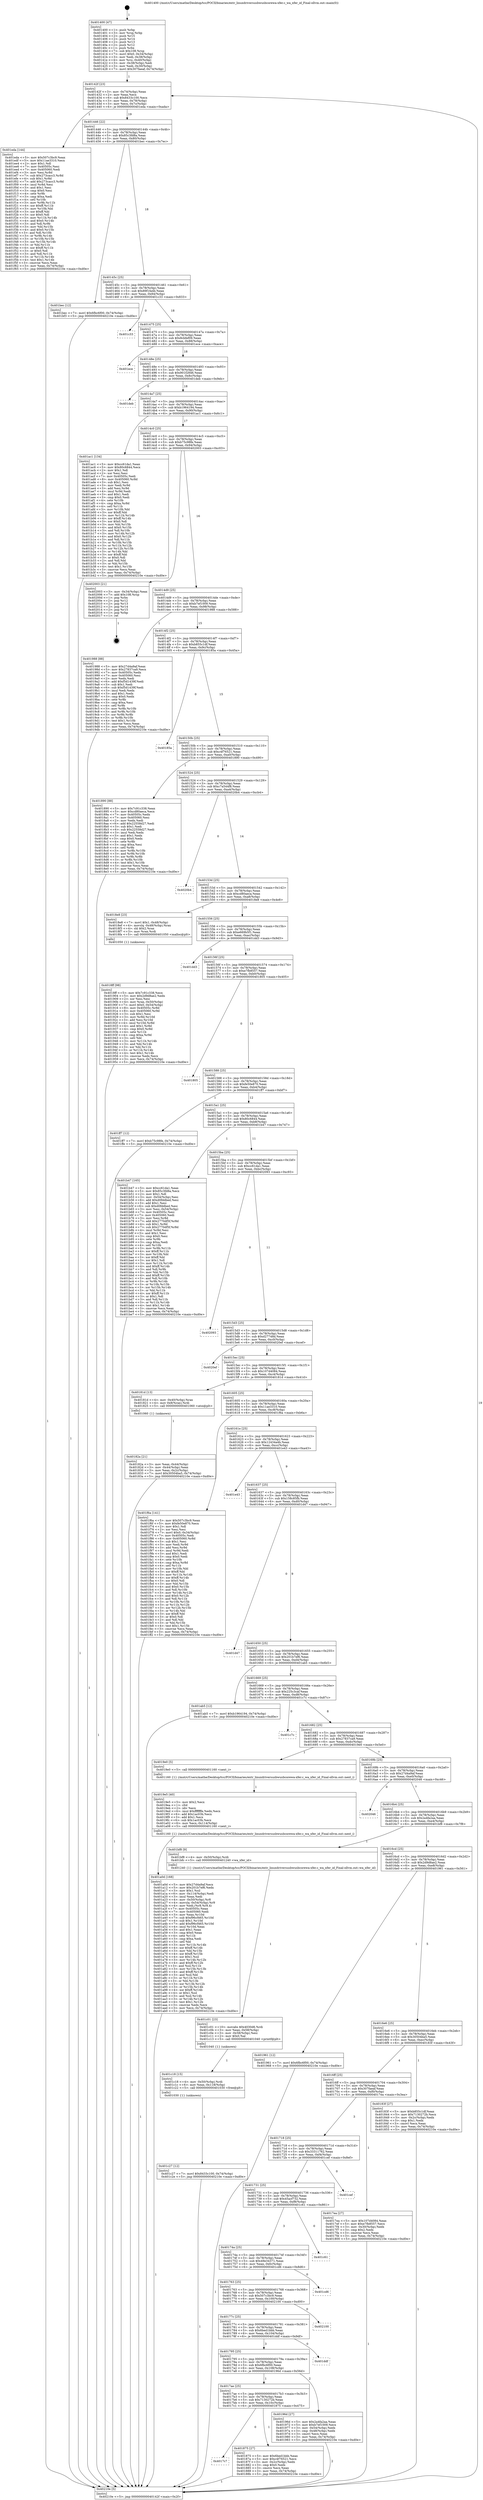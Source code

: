 digraph "0x401400" {
  label = "0x401400 (/mnt/c/Users/mathe/Desktop/tcc/POCII/binaries/extr_linuxdriversusbwusbcorewa-xfer.c_wa_xfer_id_Final-ollvm.out::main(0))"
  labelloc = "t"
  node[shape=record]

  Entry [label="",width=0.3,height=0.3,shape=circle,fillcolor=black,style=filled]
  "0x40142f" [label="{
     0x40142f [23]\l
     | [instrs]\l
     &nbsp;&nbsp;0x40142f \<+3\>: mov -0x74(%rbp),%eax\l
     &nbsp;&nbsp;0x401432 \<+2\>: mov %eax,%ecx\l
     &nbsp;&nbsp;0x401434 \<+6\>: sub $0x8433c100,%ecx\l
     &nbsp;&nbsp;0x40143a \<+3\>: mov %eax,-0x78(%rbp)\l
     &nbsp;&nbsp;0x40143d \<+3\>: mov %ecx,-0x7c(%rbp)\l
     &nbsp;&nbsp;0x401440 \<+6\>: je 0000000000401eda \<main+0xada\>\l
  }"]
  "0x401eda" [label="{
     0x401eda [144]\l
     | [instrs]\l
     &nbsp;&nbsp;0x401eda \<+5\>: mov $0x507c3bc9,%eax\l
     &nbsp;&nbsp;0x401edf \<+5\>: mov $0x11ae3310,%ecx\l
     &nbsp;&nbsp;0x401ee4 \<+2\>: mov $0x1,%dl\l
     &nbsp;&nbsp;0x401ee6 \<+7\>: mov 0x40505c,%esi\l
     &nbsp;&nbsp;0x401eed \<+7\>: mov 0x405060,%edi\l
     &nbsp;&nbsp;0x401ef4 \<+3\>: mov %esi,%r8d\l
     &nbsp;&nbsp;0x401ef7 \<+7\>: sub $0x273cacc3,%r8d\l
     &nbsp;&nbsp;0x401efe \<+4\>: sub $0x1,%r8d\l
     &nbsp;&nbsp;0x401f02 \<+7\>: add $0x273cacc3,%r8d\l
     &nbsp;&nbsp;0x401f09 \<+4\>: imul %r8d,%esi\l
     &nbsp;&nbsp;0x401f0d \<+3\>: and $0x1,%esi\l
     &nbsp;&nbsp;0x401f10 \<+3\>: cmp $0x0,%esi\l
     &nbsp;&nbsp;0x401f13 \<+4\>: sete %r9b\l
     &nbsp;&nbsp;0x401f17 \<+3\>: cmp $0xa,%edi\l
     &nbsp;&nbsp;0x401f1a \<+4\>: setl %r10b\l
     &nbsp;&nbsp;0x401f1e \<+3\>: mov %r9b,%r11b\l
     &nbsp;&nbsp;0x401f21 \<+4\>: xor $0xff,%r11b\l
     &nbsp;&nbsp;0x401f25 \<+3\>: mov %r10b,%bl\l
     &nbsp;&nbsp;0x401f28 \<+3\>: xor $0xff,%bl\l
     &nbsp;&nbsp;0x401f2b \<+3\>: xor $0x0,%dl\l
     &nbsp;&nbsp;0x401f2e \<+3\>: mov %r11b,%r14b\l
     &nbsp;&nbsp;0x401f31 \<+4\>: and $0x0,%r14b\l
     &nbsp;&nbsp;0x401f35 \<+3\>: and %dl,%r9b\l
     &nbsp;&nbsp;0x401f38 \<+3\>: mov %bl,%r15b\l
     &nbsp;&nbsp;0x401f3b \<+4\>: and $0x0,%r15b\l
     &nbsp;&nbsp;0x401f3f \<+3\>: and %dl,%r10b\l
     &nbsp;&nbsp;0x401f42 \<+3\>: or %r9b,%r14b\l
     &nbsp;&nbsp;0x401f45 \<+3\>: or %r10b,%r15b\l
     &nbsp;&nbsp;0x401f48 \<+3\>: xor %r15b,%r14b\l
     &nbsp;&nbsp;0x401f4b \<+3\>: or %bl,%r11b\l
     &nbsp;&nbsp;0x401f4e \<+4\>: xor $0xff,%r11b\l
     &nbsp;&nbsp;0x401f52 \<+3\>: or $0x0,%dl\l
     &nbsp;&nbsp;0x401f55 \<+3\>: and %dl,%r11b\l
     &nbsp;&nbsp;0x401f58 \<+3\>: or %r11b,%r14b\l
     &nbsp;&nbsp;0x401f5b \<+4\>: test $0x1,%r14b\l
     &nbsp;&nbsp;0x401f5f \<+3\>: cmovne %ecx,%eax\l
     &nbsp;&nbsp;0x401f62 \<+3\>: mov %eax,-0x74(%rbp)\l
     &nbsp;&nbsp;0x401f65 \<+5\>: jmp 000000000040210e \<main+0xd0e\>\l
  }"]
  "0x401446" [label="{
     0x401446 [22]\l
     | [instrs]\l
     &nbsp;&nbsp;0x401446 \<+5\>: jmp 000000000040144b \<main+0x4b\>\l
     &nbsp;&nbsp;0x40144b \<+3\>: mov -0x78(%rbp),%eax\l
     &nbsp;&nbsp;0x40144e \<+5\>: sub $0x85c3fd8a,%eax\l
     &nbsp;&nbsp;0x401453 \<+3\>: mov %eax,-0x80(%rbp)\l
     &nbsp;&nbsp;0x401456 \<+6\>: je 0000000000401bec \<main+0x7ec\>\l
  }"]
  Exit [label="",width=0.3,height=0.3,shape=circle,fillcolor=black,style=filled,peripheries=2]
  "0x401bec" [label="{
     0x401bec [12]\l
     | [instrs]\l
     &nbsp;&nbsp;0x401bec \<+7\>: movl $0x6fbc6f00,-0x74(%rbp)\l
     &nbsp;&nbsp;0x401bf3 \<+5\>: jmp 000000000040210e \<main+0xd0e\>\l
  }"]
  "0x40145c" [label="{
     0x40145c [25]\l
     | [instrs]\l
     &nbsp;&nbsp;0x40145c \<+5\>: jmp 0000000000401461 \<main+0x61\>\l
     &nbsp;&nbsp;0x401461 \<+3\>: mov -0x78(%rbp),%eax\l
     &nbsp;&nbsp;0x401464 \<+5\>: sub $0x89f1fa4b,%eax\l
     &nbsp;&nbsp;0x401469 \<+6\>: mov %eax,-0x84(%rbp)\l
     &nbsp;&nbsp;0x40146f \<+6\>: je 0000000000401c33 \<main+0x833\>\l
  }"]
  "0x401c27" [label="{
     0x401c27 [12]\l
     | [instrs]\l
     &nbsp;&nbsp;0x401c27 \<+7\>: movl $0x8433c100,-0x74(%rbp)\l
     &nbsp;&nbsp;0x401c2e \<+5\>: jmp 000000000040210e \<main+0xd0e\>\l
  }"]
  "0x401c33" [label="{
     0x401c33\l
  }", style=dashed]
  "0x401475" [label="{
     0x401475 [25]\l
     | [instrs]\l
     &nbsp;&nbsp;0x401475 \<+5\>: jmp 000000000040147a \<main+0x7a\>\l
     &nbsp;&nbsp;0x40147a \<+3\>: mov -0x78(%rbp),%eax\l
     &nbsp;&nbsp;0x40147d \<+5\>: sub $0x8cbfef09,%eax\l
     &nbsp;&nbsp;0x401482 \<+6\>: mov %eax,-0x88(%rbp)\l
     &nbsp;&nbsp;0x401488 \<+6\>: je 0000000000401ece \<main+0xace\>\l
  }"]
  "0x401c18" [label="{
     0x401c18 [15]\l
     | [instrs]\l
     &nbsp;&nbsp;0x401c18 \<+4\>: mov -0x50(%rbp),%rdi\l
     &nbsp;&nbsp;0x401c1c \<+6\>: mov %eax,-0x118(%rbp)\l
     &nbsp;&nbsp;0x401c22 \<+5\>: call 0000000000401030 \<free@plt\>\l
     | [calls]\l
     &nbsp;&nbsp;0x401030 \{1\} (unknown)\l
  }"]
  "0x401ece" [label="{
     0x401ece\l
  }", style=dashed]
  "0x40148e" [label="{
     0x40148e [25]\l
     | [instrs]\l
     &nbsp;&nbsp;0x40148e \<+5\>: jmp 0000000000401493 \<main+0x93\>\l
     &nbsp;&nbsp;0x401493 \<+3\>: mov -0x78(%rbp),%eax\l
     &nbsp;&nbsp;0x401496 \<+5\>: sub $0x901f2846,%eax\l
     &nbsp;&nbsp;0x40149b \<+6\>: mov %eax,-0x8c(%rbp)\l
     &nbsp;&nbsp;0x4014a1 \<+6\>: je 0000000000401deb \<main+0x9eb\>\l
  }"]
  "0x401c01" [label="{
     0x401c01 [23]\l
     | [instrs]\l
     &nbsp;&nbsp;0x401c01 \<+10\>: movabs $0x4030d6,%rdi\l
     &nbsp;&nbsp;0x401c0b \<+3\>: mov %eax,-0x58(%rbp)\l
     &nbsp;&nbsp;0x401c0e \<+3\>: mov -0x58(%rbp),%esi\l
     &nbsp;&nbsp;0x401c11 \<+2\>: mov $0x0,%al\l
     &nbsp;&nbsp;0x401c13 \<+5\>: call 0000000000401040 \<printf@plt\>\l
     | [calls]\l
     &nbsp;&nbsp;0x401040 \{1\} (unknown)\l
  }"]
  "0x401deb" [label="{
     0x401deb\l
  }", style=dashed]
  "0x4014a7" [label="{
     0x4014a7 [25]\l
     | [instrs]\l
     &nbsp;&nbsp;0x4014a7 \<+5\>: jmp 00000000004014ac \<main+0xac\>\l
     &nbsp;&nbsp;0x4014ac \<+3\>: mov -0x78(%rbp),%eax\l
     &nbsp;&nbsp;0x4014af \<+5\>: sub $0xb1964194,%eax\l
     &nbsp;&nbsp;0x4014b4 \<+6\>: mov %eax,-0x90(%rbp)\l
     &nbsp;&nbsp;0x4014ba \<+6\>: je 0000000000401ac1 \<main+0x6c1\>\l
  }"]
  "0x401a0d" [label="{
     0x401a0d [168]\l
     | [instrs]\l
     &nbsp;&nbsp;0x401a0d \<+5\>: mov $0x27d4a9af,%ecx\l
     &nbsp;&nbsp;0x401a12 \<+5\>: mov $0x201b7ef6,%edx\l
     &nbsp;&nbsp;0x401a17 \<+3\>: mov $0x1,%sil\l
     &nbsp;&nbsp;0x401a1a \<+6\>: mov -0x114(%rbp),%edi\l
     &nbsp;&nbsp;0x401a20 \<+3\>: imul %eax,%edi\l
     &nbsp;&nbsp;0x401a23 \<+4\>: mov -0x50(%rbp),%r8\l
     &nbsp;&nbsp;0x401a27 \<+4\>: movslq -0x54(%rbp),%r9\l
     &nbsp;&nbsp;0x401a2b \<+4\>: mov %edi,(%r8,%r9,4)\l
     &nbsp;&nbsp;0x401a2f \<+7\>: mov 0x40505c,%eax\l
     &nbsp;&nbsp;0x401a36 \<+7\>: mov 0x405060,%edi\l
     &nbsp;&nbsp;0x401a3d \<+3\>: mov %eax,%r10d\l
     &nbsp;&nbsp;0x401a40 \<+7\>: sub $0xf96cf465,%r10d\l
     &nbsp;&nbsp;0x401a47 \<+4\>: sub $0x1,%r10d\l
     &nbsp;&nbsp;0x401a4b \<+7\>: add $0xf96cf465,%r10d\l
     &nbsp;&nbsp;0x401a52 \<+4\>: imul %r10d,%eax\l
     &nbsp;&nbsp;0x401a56 \<+3\>: and $0x1,%eax\l
     &nbsp;&nbsp;0x401a59 \<+3\>: cmp $0x0,%eax\l
     &nbsp;&nbsp;0x401a5c \<+4\>: sete %r11b\l
     &nbsp;&nbsp;0x401a60 \<+3\>: cmp $0xa,%edi\l
     &nbsp;&nbsp;0x401a63 \<+3\>: setl %bl\l
     &nbsp;&nbsp;0x401a66 \<+3\>: mov %r11b,%r14b\l
     &nbsp;&nbsp;0x401a69 \<+4\>: xor $0xff,%r14b\l
     &nbsp;&nbsp;0x401a6d \<+3\>: mov %bl,%r15b\l
     &nbsp;&nbsp;0x401a70 \<+4\>: xor $0xff,%r15b\l
     &nbsp;&nbsp;0x401a74 \<+4\>: xor $0x1,%sil\l
     &nbsp;&nbsp;0x401a78 \<+3\>: mov %r14b,%r12b\l
     &nbsp;&nbsp;0x401a7b \<+4\>: and $0xff,%r12b\l
     &nbsp;&nbsp;0x401a7f \<+3\>: and %sil,%r11b\l
     &nbsp;&nbsp;0x401a82 \<+3\>: mov %r15b,%r13b\l
     &nbsp;&nbsp;0x401a85 \<+4\>: and $0xff,%r13b\l
     &nbsp;&nbsp;0x401a89 \<+3\>: and %sil,%bl\l
     &nbsp;&nbsp;0x401a8c \<+3\>: or %r11b,%r12b\l
     &nbsp;&nbsp;0x401a8f \<+3\>: or %bl,%r13b\l
     &nbsp;&nbsp;0x401a92 \<+3\>: xor %r13b,%r12b\l
     &nbsp;&nbsp;0x401a95 \<+3\>: or %r15b,%r14b\l
     &nbsp;&nbsp;0x401a98 \<+4\>: xor $0xff,%r14b\l
     &nbsp;&nbsp;0x401a9c \<+4\>: or $0x1,%sil\l
     &nbsp;&nbsp;0x401aa0 \<+3\>: and %sil,%r14b\l
     &nbsp;&nbsp;0x401aa3 \<+3\>: or %r14b,%r12b\l
     &nbsp;&nbsp;0x401aa6 \<+4\>: test $0x1,%r12b\l
     &nbsp;&nbsp;0x401aaa \<+3\>: cmovne %edx,%ecx\l
     &nbsp;&nbsp;0x401aad \<+3\>: mov %ecx,-0x74(%rbp)\l
     &nbsp;&nbsp;0x401ab0 \<+5\>: jmp 000000000040210e \<main+0xd0e\>\l
  }"]
  "0x401ac1" [label="{
     0x401ac1 [134]\l
     | [instrs]\l
     &nbsp;&nbsp;0x401ac1 \<+5\>: mov $0xcc61da1,%eax\l
     &nbsp;&nbsp;0x401ac6 \<+5\>: mov $0x80c6844,%ecx\l
     &nbsp;&nbsp;0x401acb \<+2\>: mov $0x1,%dl\l
     &nbsp;&nbsp;0x401acd \<+2\>: xor %esi,%esi\l
     &nbsp;&nbsp;0x401acf \<+7\>: mov 0x40505c,%edi\l
     &nbsp;&nbsp;0x401ad6 \<+8\>: mov 0x405060,%r8d\l
     &nbsp;&nbsp;0x401ade \<+3\>: sub $0x1,%esi\l
     &nbsp;&nbsp;0x401ae1 \<+3\>: mov %edi,%r9d\l
     &nbsp;&nbsp;0x401ae4 \<+3\>: add %esi,%r9d\l
     &nbsp;&nbsp;0x401ae7 \<+4\>: imul %r9d,%edi\l
     &nbsp;&nbsp;0x401aeb \<+3\>: and $0x1,%edi\l
     &nbsp;&nbsp;0x401aee \<+3\>: cmp $0x0,%edi\l
     &nbsp;&nbsp;0x401af1 \<+4\>: sete %r10b\l
     &nbsp;&nbsp;0x401af5 \<+4\>: cmp $0xa,%r8d\l
     &nbsp;&nbsp;0x401af9 \<+4\>: setl %r11b\l
     &nbsp;&nbsp;0x401afd \<+3\>: mov %r10b,%bl\l
     &nbsp;&nbsp;0x401b00 \<+3\>: xor $0xff,%bl\l
     &nbsp;&nbsp;0x401b03 \<+3\>: mov %r11b,%r14b\l
     &nbsp;&nbsp;0x401b06 \<+4\>: xor $0xff,%r14b\l
     &nbsp;&nbsp;0x401b0a \<+3\>: xor $0x0,%dl\l
     &nbsp;&nbsp;0x401b0d \<+3\>: mov %bl,%r15b\l
     &nbsp;&nbsp;0x401b10 \<+4\>: and $0x0,%r15b\l
     &nbsp;&nbsp;0x401b14 \<+3\>: and %dl,%r10b\l
     &nbsp;&nbsp;0x401b17 \<+3\>: mov %r14b,%r12b\l
     &nbsp;&nbsp;0x401b1a \<+4\>: and $0x0,%r12b\l
     &nbsp;&nbsp;0x401b1e \<+3\>: and %dl,%r11b\l
     &nbsp;&nbsp;0x401b21 \<+3\>: or %r10b,%r15b\l
     &nbsp;&nbsp;0x401b24 \<+3\>: or %r11b,%r12b\l
     &nbsp;&nbsp;0x401b27 \<+3\>: xor %r12b,%r15b\l
     &nbsp;&nbsp;0x401b2a \<+3\>: or %r14b,%bl\l
     &nbsp;&nbsp;0x401b2d \<+3\>: xor $0xff,%bl\l
     &nbsp;&nbsp;0x401b30 \<+3\>: or $0x0,%dl\l
     &nbsp;&nbsp;0x401b33 \<+2\>: and %dl,%bl\l
     &nbsp;&nbsp;0x401b35 \<+3\>: or %bl,%r15b\l
     &nbsp;&nbsp;0x401b38 \<+4\>: test $0x1,%r15b\l
     &nbsp;&nbsp;0x401b3c \<+3\>: cmovne %ecx,%eax\l
     &nbsp;&nbsp;0x401b3f \<+3\>: mov %eax,-0x74(%rbp)\l
     &nbsp;&nbsp;0x401b42 \<+5\>: jmp 000000000040210e \<main+0xd0e\>\l
  }"]
  "0x4014c0" [label="{
     0x4014c0 [25]\l
     | [instrs]\l
     &nbsp;&nbsp;0x4014c0 \<+5\>: jmp 00000000004014c5 \<main+0xc5\>\l
     &nbsp;&nbsp;0x4014c5 \<+3\>: mov -0x78(%rbp),%eax\l
     &nbsp;&nbsp;0x4014c8 \<+5\>: sub $0xb75c98fe,%eax\l
     &nbsp;&nbsp;0x4014cd \<+6\>: mov %eax,-0x94(%rbp)\l
     &nbsp;&nbsp;0x4014d3 \<+6\>: je 0000000000402003 \<main+0xc03\>\l
  }"]
  "0x4019e5" [label="{
     0x4019e5 [40]\l
     | [instrs]\l
     &nbsp;&nbsp;0x4019e5 \<+5\>: mov $0x2,%ecx\l
     &nbsp;&nbsp;0x4019ea \<+1\>: cltd\l
     &nbsp;&nbsp;0x4019eb \<+2\>: idiv %ecx\l
     &nbsp;&nbsp;0x4019ed \<+6\>: imul $0xfffffffe,%edx,%ecx\l
     &nbsp;&nbsp;0x4019f3 \<+6\>: add $0x1ac03b,%ecx\l
     &nbsp;&nbsp;0x4019f9 \<+3\>: add $0x1,%ecx\l
     &nbsp;&nbsp;0x4019fc \<+6\>: sub $0x1ac03b,%ecx\l
     &nbsp;&nbsp;0x401a02 \<+6\>: mov %ecx,-0x114(%rbp)\l
     &nbsp;&nbsp;0x401a08 \<+5\>: call 0000000000401160 \<next_i\>\l
     | [calls]\l
     &nbsp;&nbsp;0x401160 \{1\} (/mnt/c/Users/mathe/Desktop/tcc/POCII/binaries/extr_linuxdriversusbwusbcorewa-xfer.c_wa_xfer_id_Final-ollvm.out::next_i)\l
  }"]
  "0x402003" [label="{
     0x402003 [21]\l
     | [instrs]\l
     &nbsp;&nbsp;0x402003 \<+3\>: mov -0x34(%rbp),%eax\l
     &nbsp;&nbsp;0x402006 \<+7\>: add $0x108,%rsp\l
     &nbsp;&nbsp;0x40200d \<+1\>: pop %rbx\l
     &nbsp;&nbsp;0x40200e \<+2\>: pop %r12\l
     &nbsp;&nbsp;0x402010 \<+2\>: pop %r13\l
     &nbsp;&nbsp;0x402012 \<+2\>: pop %r14\l
     &nbsp;&nbsp;0x402014 \<+2\>: pop %r15\l
     &nbsp;&nbsp;0x402016 \<+1\>: pop %rbp\l
     &nbsp;&nbsp;0x402017 \<+1\>: ret\l
  }"]
  "0x4014d9" [label="{
     0x4014d9 [25]\l
     | [instrs]\l
     &nbsp;&nbsp;0x4014d9 \<+5\>: jmp 00000000004014de \<main+0xde\>\l
     &nbsp;&nbsp;0x4014de \<+3\>: mov -0x78(%rbp),%eax\l
     &nbsp;&nbsp;0x4014e1 \<+5\>: sub $0xb7ef1009,%eax\l
     &nbsp;&nbsp;0x4014e6 \<+6\>: mov %eax,-0x98(%rbp)\l
     &nbsp;&nbsp;0x4014ec \<+6\>: je 0000000000401988 \<main+0x588\>\l
  }"]
  "0x4018ff" [label="{
     0x4018ff [98]\l
     | [instrs]\l
     &nbsp;&nbsp;0x4018ff \<+5\>: mov $0x7c91c338,%ecx\l
     &nbsp;&nbsp;0x401904 \<+5\>: mov $0x2d9d8ae2,%edx\l
     &nbsp;&nbsp;0x401909 \<+2\>: xor %esi,%esi\l
     &nbsp;&nbsp;0x40190b \<+4\>: mov %rax,-0x50(%rbp)\l
     &nbsp;&nbsp;0x40190f \<+7\>: movl $0x0,-0x54(%rbp)\l
     &nbsp;&nbsp;0x401916 \<+8\>: mov 0x40505c,%r8d\l
     &nbsp;&nbsp;0x40191e \<+8\>: mov 0x405060,%r9d\l
     &nbsp;&nbsp;0x401926 \<+3\>: sub $0x1,%esi\l
     &nbsp;&nbsp;0x401929 \<+3\>: mov %r8d,%r10d\l
     &nbsp;&nbsp;0x40192c \<+3\>: add %esi,%r10d\l
     &nbsp;&nbsp;0x40192f \<+4\>: imul %r10d,%r8d\l
     &nbsp;&nbsp;0x401933 \<+4\>: and $0x1,%r8d\l
     &nbsp;&nbsp;0x401937 \<+4\>: cmp $0x0,%r8d\l
     &nbsp;&nbsp;0x40193b \<+4\>: sete %r11b\l
     &nbsp;&nbsp;0x40193f \<+4\>: cmp $0xa,%r9d\l
     &nbsp;&nbsp;0x401943 \<+3\>: setl %bl\l
     &nbsp;&nbsp;0x401946 \<+3\>: mov %r11b,%r14b\l
     &nbsp;&nbsp;0x401949 \<+3\>: and %bl,%r14b\l
     &nbsp;&nbsp;0x40194c \<+3\>: xor %bl,%r11b\l
     &nbsp;&nbsp;0x40194f \<+3\>: or %r11b,%r14b\l
     &nbsp;&nbsp;0x401952 \<+4\>: test $0x1,%r14b\l
     &nbsp;&nbsp;0x401956 \<+3\>: cmovne %edx,%ecx\l
     &nbsp;&nbsp;0x401959 \<+3\>: mov %ecx,-0x74(%rbp)\l
     &nbsp;&nbsp;0x40195c \<+5\>: jmp 000000000040210e \<main+0xd0e\>\l
  }"]
  "0x401988" [label="{
     0x401988 [88]\l
     | [instrs]\l
     &nbsp;&nbsp;0x401988 \<+5\>: mov $0x27d4a9af,%eax\l
     &nbsp;&nbsp;0x40198d \<+5\>: mov $0x27837ca9,%ecx\l
     &nbsp;&nbsp;0x401992 \<+7\>: mov 0x40505c,%edx\l
     &nbsp;&nbsp;0x401999 \<+7\>: mov 0x405060,%esi\l
     &nbsp;&nbsp;0x4019a0 \<+2\>: mov %edx,%edi\l
     &nbsp;&nbsp;0x4019a2 \<+6\>: add $0xf5d1439f,%edi\l
     &nbsp;&nbsp;0x4019a8 \<+3\>: sub $0x1,%edi\l
     &nbsp;&nbsp;0x4019ab \<+6\>: sub $0xf5d1439f,%edi\l
     &nbsp;&nbsp;0x4019b1 \<+3\>: imul %edi,%edx\l
     &nbsp;&nbsp;0x4019b4 \<+3\>: and $0x1,%edx\l
     &nbsp;&nbsp;0x4019b7 \<+3\>: cmp $0x0,%edx\l
     &nbsp;&nbsp;0x4019ba \<+4\>: sete %r8b\l
     &nbsp;&nbsp;0x4019be \<+3\>: cmp $0xa,%esi\l
     &nbsp;&nbsp;0x4019c1 \<+4\>: setl %r9b\l
     &nbsp;&nbsp;0x4019c5 \<+3\>: mov %r8b,%r10b\l
     &nbsp;&nbsp;0x4019c8 \<+3\>: and %r9b,%r10b\l
     &nbsp;&nbsp;0x4019cb \<+3\>: xor %r9b,%r8b\l
     &nbsp;&nbsp;0x4019ce \<+3\>: or %r8b,%r10b\l
     &nbsp;&nbsp;0x4019d1 \<+4\>: test $0x1,%r10b\l
     &nbsp;&nbsp;0x4019d5 \<+3\>: cmovne %ecx,%eax\l
     &nbsp;&nbsp;0x4019d8 \<+3\>: mov %eax,-0x74(%rbp)\l
     &nbsp;&nbsp;0x4019db \<+5\>: jmp 000000000040210e \<main+0xd0e\>\l
  }"]
  "0x4014f2" [label="{
     0x4014f2 [25]\l
     | [instrs]\l
     &nbsp;&nbsp;0x4014f2 \<+5\>: jmp 00000000004014f7 \<main+0xf7\>\l
     &nbsp;&nbsp;0x4014f7 \<+3\>: mov -0x78(%rbp),%eax\l
     &nbsp;&nbsp;0x4014fa \<+5\>: sub $0xb855c1df,%eax\l
     &nbsp;&nbsp;0x4014ff \<+6\>: mov %eax,-0x9c(%rbp)\l
     &nbsp;&nbsp;0x401505 \<+6\>: je 000000000040185a \<main+0x45a\>\l
  }"]
  "0x4017c7" [label="{
     0x4017c7\l
  }", style=dashed]
  "0x40185a" [label="{
     0x40185a\l
  }", style=dashed]
  "0x40150b" [label="{
     0x40150b [25]\l
     | [instrs]\l
     &nbsp;&nbsp;0x40150b \<+5\>: jmp 0000000000401510 \<main+0x110\>\l
     &nbsp;&nbsp;0x401510 \<+3\>: mov -0x78(%rbp),%eax\l
     &nbsp;&nbsp;0x401513 \<+5\>: sub $0xc4f76521,%eax\l
     &nbsp;&nbsp;0x401518 \<+6\>: mov %eax,-0xa0(%rbp)\l
     &nbsp;&nbsp;0x40151e \<+6\>: je 0000000000401890 \<main+0x490\>\l
  }"]
  "0x401875" [label="{
     0x401875 [27]\l
     | [instrs]\l
     &nbsp;&nbsp;0x401875 \<+5\>: mov $0x6bed1bbb,%eax\l
     &nbsp;&nbsp;0x40187a \<+5\>: mov $0xc4f76521,%ecx\l
     &nbsp;&nbsp;0x40187f \<+3\>: mov -0x2c(%rbp),%edx\l
     &nbsp;&nbsp;0x401882 \<+3\>: cmp $0x0,%edx\l
     &nbsp;&nbsp;0x401885 \<+3\>: cmove %ecx,%eax\l
     &nbsp;&nbsp;0x401888 \<+3\>: mov %eax,-0x74(%rbp)\l
     &nbsp;&nbsp;0x40188b \<+5\>: jmp 000000000040210e \<main+0xd0e\>\l
  }"]
  "0x401890" [label="{
     0x401890 [88]\l
     | [instrs]\l
     &nbsp;&nbsp;0x401890 \<+5\>: mov $0x7c91c338,%eax\l
     &nbsp;&nbsp;0x401895 \<+5\>: mov $0xcd80aeca,%ecx\l
     &nbsp;&nbsp;0x40189a \<+7\>: mov 0x40505c,%edx\l
     &nbsp;&nbsp;0x4018a1 \<+7\>: mov 0x405060,%esi\l
     &nbsp;&nbsp;0x4018a8 \<+2\>: mov %edx,%edi\l
     &nbsp;&nbsp;0x4018aa \<+6\>: add $0x22558d27,%edi\l
     &nbsp;&nbsp;0x4018b0 \<+3\>: sub $0x1,%edi\l
     &nbsp;&nbsp;0x4018b3 \<+6\>: sub $0x22558d27,%edi\l
     &nbsp;&nbsp;0x4018b9 \<+3\>: imul %edi,%edx\l
     &nbsp;&nbsp;0x4018bc \<+3\>: and $0x1,%edx\l
     &nbsp;&nbsp;0x4018bf \<+3\>: cmp $0x0,%edx\l
     &nbsp;&nbsp;0x4018c2 \<+4\>: sete %r8b\l
     &nbsp;&nbsp;0x4018c6 \<+3\>: cmp $0xa,%esi\l
     &nbsp;&nbsp;0x4018c9 \<+4\>: setl %r9b\l
     &nbsp;&nbsp;0x4018cd \<+3\>: mov %r8b,%r10b\l
     &nbsp;&nbsp;0x4018d0 \<+3\>: and %r9b,%r10b\l
     &nbsp;&nbsp;0x4018d3 \<+3\>: xor %r9b,%r8b\l
     &nbsp;&nbsp;0x4018d6 \<+3\>: or %r8b,%r10b\l
     &nbsp;&nbsp;0x4018d9 \<+4\>: test $0x1,%r10b\l
     &nbsp;&nbsp;0x4018dd \<+3\>: cmovne %ecx,%eax\l
     &nbsp;&nbsp;0x4018e0 \<+3\>: mov %eax,-0x74(%rbp)\l
     &nbsp;&nbsp;0x4018e3 \<+5\>: jmp 000000000040210e \<main+0xd0e\>\l
  }"]
  "0x401524" [label="{
     0x401524 [25]\l
     | [instrs]\l
     &nbsp;&nbsp;0x401524 \<+5\>: jmp 0000000000401529 \<main+0x129\>\l
     &nbsp;&nbsp;0x401529 \<+3\>: mov -0x78(%rbp),%eax\l
     &nbsp;&nbsp;0x40152c \<+5\>: sub $0xc7a544f8,%eax\l
     &nbsp;&nbsp;0x401531 \<+6\>: mov %eax,-0xa4(%rbp)\l
     &nbsp;&nbsp;0x401537 \<+6\>: je 00000000004020b4 \<main+0xcb4\>\l
  }"]
  "0x4017ae" [label="{
     0x4017ae [25]\l
     | [instrs]\l
     &nbsp;&nbsp;0x4017ae \<+5\>: jmp 00000000004017b3 \<main+0x3b3\>\l
     &nbsp;&nbsp;0x4017b3 \<+3\>: mov -0x78(%rbp),%eax\l
     &nbsp;&nbsp;0x4017b6 \<+5\>: sub $0x7130272b,%eax\l
     &nbsp;&nbsp;0x4017bb \<+6\>: mov %eax,-0x10c(%rbp)\l
     &nbsp;&nbsp;0x4017c1 \<+6\>: je 0000000000401875 \<main+0x475\>\l
  }"]
  "0x4020b4" [label="{
     0x4020b4\l
  }", style=dashed]
  "0x40153d" [label="{
     0x40153d [25]\l
     | [instrs]\l
     &nbsp;&nbsp;0x40153d \<+5\>: jmp 0000000000401542 \<main+0x142\>\l
     &nbsp;&nbsp;0x401542 \<+3\>: mov -0x78(%rbp),%eax\l
     &nbsp;&nbsp;0x401545 \<+5\>: sub $0xcd80aeca,%eax\l
     &nbsp;&nbsp;0x40154a \<+6\>: mov %eax,-0xa8(%rbp)\l
     &nbsp;&nbsp;0x401550 \<+6\>: je 00000000004018e8 \<main+0x4e8\>\l
  }"]
  "0x40196d" [label="{
     0x40196d [27]\l
     | [instrs]\l
     &nbsp;&nbsp;0x40196d \<+5\>: mov $0x2a4fa2aa,%eax\l
     &nbsp;&nbsp;0x401972 \<+5\>: mov $0xb7ef1009,%ecx\l
     &nbsp;&nbsp;0x401977 \<+3\>: mov -0x54(%rbp),%edx\l
     &nbsp;&nbsp;0x40197a \<+3\>: cmp -0x48(%rbp),%edx\l
     &nbsp;&nbsp;0x40197d \<+3\>: cmovl %ecx,%eax\l
     &nbsp;&nbsp;0x401980 \<+3\>: mov %eax,-0x74(%rbp)\l
     &nbsp;&nbsp;0x401983 \<+5\>: jmp 000000000040210e \<main+0xd0e\>\l
  }"]
  "0x4018e8" [label="{
     0x4018e8 [23]\l
     | [instrs]\l
     &nbsp;&nbsp;0x4018e8 \<+7\>: movl $0x1,-0x48(%rbp)\l
     &nbsp;&nbsp;0x4018ef \<+4\>: movslq -0x48(%rbp),%rax\l
     &nbsp;&nbsp;0x4018f3 \<+4\>: shl $0x2,%rax\l
     &nbsp;&nbsp;0x4018f7 \<+3\>: mov %rax,%rdi\l
     &nbsp;&nbsp;0x4018fa \<+5\>: call 0000000000401050 \<malloc@plt\>\l
     | [calls]\l
     &nbsp;&nbsp;0x401050 \{1\} (unknown)\l
  }"]
  "0x401556" [label="{
     0x401556 [25]\l
     | [instrs]\l
     &nbsp;&nbsp;0x401556 \<+5\>: jmp 000000000040155b \<main+0x15b\>\l
     &nbsp;&nbsp;0x40155b \<+3\>: mov -0x78(%rbp),%eax\l
     &nbsp;&nbsp;0x40155e \<+5\>: sub $0xe669b5f1,%eax\l
     &nbsp;&nbsp;0x401563 \<+6\>: mov %eax,-0xac(%rbp)\l
     &nbsp;&nbsp;0x401569 \<+6\>: je 0000000000401dd3 \<main+0x9d3\>\l
  }"]
  "0x401795" [label="{
     0x401795 [25]\l
     | [instrs]\l
     &nbsp;&nbsp;0x401795 \<+5\>: jmp 000000000040179a \<main+0x39a\>\l
     &nbsp;&nbsp;0x40179a \<+3\>: mov -0x78(%rbp),%eax\l
     &nbsp;&nbsp;0x40179d \<+5\>: sub $0x6fbc6f00,%eax\l
     &nbsp;&nbsp;0x4017a2 \<+6\>: mov %eax,-0x108(%rbp)\l
     &nbsp;&nbsp;0x4017a8 \<+6\>: je 000000000040196d \<main+0x56d\>\l
  }"]
  "0x401dd3" [label="{
     0x401dd3\l
  }", style=dashed]
  "0x40156f" [label="{
     0x40156f [25]\l
     | [instrs]\l
     &nbsp;&nbsp;0x40156f \<+5\>: jmp 0000000000401574 \<main+0x174\>\l
     &nbsp;&nbsp;0x401574 \<+3\>: mov -0x78(%rbp),%eax\l
     &nbsp;&nbsp;0x401577 \<+5\>: sub $0xe7fb8557,%eax\l
     &nbsp;&nbsp;0x40157c \<+6\>: mov %eax,-0xb0(%rbp)\l
     &nbsp;&nbsp;0x401582 \<+6\>: je 0000000000401805 \<main+0x405\>\l
  }"]
  "0x401ddf" [label="{
     0x401ddf\l
  }", style=dashed]
  "0x401805" [label="{
     0x401805\l
  }", style=dashed]
  "0x401588" [label="{
     0x401588 [25]\l
     | [instrs]\l
     &nbsp;&nbsp;0x401588 \<+5\>: jmp 000000000040158d \<main+0x18d\>\l
     &nbsp;&nbsp;0x40158d \<+3\>: mov -0x78(%rbp),%eax\l
     &nbsp;&nbsp;0x401590 \<+5\>: sub $0xfe50e870,%eax\l
     &nbsp;&nbsp;0x401595 \<+6\>: mov %eax,-0xb4(%rbp)\l
     &nbsp;&nbsp;0x40159b \<+6\>: je 0000000000401ff7 \<main+0xbf7\>\l
  }"]
  "0x40177c" [label="{
     0x40177c [25]\l
     | [instrs]\l
     &nbsp;&nbsp;0x40177c \<+5\>: jmp 0000000000401781 \<main+0x381\>\l
     &nbsp;&nbsp;0x401781 \<+3\>: mov -0x78(%rbp),%eax\l
     &nbsp;&nbsp;0x401784 \<+5\>: sub $0x6bed1bbb,%eax\l
     &nbsp;&nbsp;0x401789 \<+6\>: mov %eax,-0x104(%rbp)\l
     &nbsp;&nbsp;0x40178f \<+6\>: je 0000000000401ddf \<main+0x9df\>\l
  }"]
  "0x401ff7" [label="{
     0x401ff7 [12]\l
     | [instrs]\l
     &nbsp;&nbsp;0x401ff7 \<+7\>: movl $0xb75c98fe,-0x74(%rbp)\l
     &nbsp;&nbsp;0x401ffe \<+5\>: jmp 000000000040210e \<main+0xd0e\>\l
  }"]
  "0x4015a1" [label="{
     0x4015a1 [25]\l
     | [instrs]\l
     &nbsp;&nbsp;0x4015a1 \<+5\>: jmp 00000000004015a6 \<main+0x1a6\>\l
     &nbsp;&nbsp;0x4015a6 \<+3\>: mov -0x78(%rbp),%eax\l
     &nbsp;&nbsp;0x4015a9 \<+5\>: sub $0x80c6844,%eax\l
     &nbsp;&nbsp;0x4015ae \<+6\>: mov %eax,-0xb8(%rbp)\l
     &nbsp;&nbsp;0x4015b4 \<+6\>: je 0000000000401b47 \<main+0x747\>\l
  }"]
  "0x402100" [label="{
     0x402100\l
  }", style=dashed]
  "0x401b47" [label="{
     0x401b47 [165]\l
     | [instrs]\l
     &nbsp;&nbsp;0x401b47 \<+5\>: mov $0xcc61da1,%eax\l
     &nbsp;&nbsp;0x401b4c \<+5\>: mov $0x85c3fd8a,%ecx\l
     &nbsp;&nbsp;0x401b51 \<+2\>: mov $0x1,%dl\l
     &nbsp;&nbsp;0x401b53 \<+3\>: mov -0x54(%rbp),%esi\l
     &nbsp;&nbsp;0x401b56 \<+6\>: add $0xd0fddbed,%esi\l
     &nbsp;&nbsp;0x401b5c \<+3\>: add $0x1,%esi\l
     &nbsp;&nbsp;0x401b5f \<+6\>: sub $0xd0fddbed,%esi\l
     &nbsp;&nbsp;0x401b65 \<+3\>: mov %esi,-0x54(%rbp)\l
     &nbsp;&nbsp;0x401b68 \<+7\>: mov 0x40505c,%esi\l
     &nbsp;&nbsp;0x401b6f \<+7\>: mov 0x405060,%edi\l
     &nbsp;&nbsp;0x401b76 \<+3\>: mov %esi,%r8d\l
     &nbsp;&nbsp;0x401b79 \<+7\>: add $0x2770df5f,%r8d\l
     &nbsp;&nbsp;0x401b80 \<+4\>: sub $0x1,%r8d\l
     &nbsp;&nbsp;0x401b84 \<+7\>: sub $0x2770df5f,%r8d\l
     &nbsp;&nbsp;0x401b8b \<+4\>: imul %r8d,%esi\l
     &nbsp;&nbsp;0x401b8f \<+3\>: and $0x1,%esi\l
     &nbsp;&nbsp;0x401b92 \<+3\>: cmp $0x0,%esi\l
     &nbsp;&nbsp;0x401b95 \<+4\>: sete %r9b\l
     &nbsp;&nbsp;0x401b99 \<+3\>: cmp $0xa,%edi\l
     &nbsp;&nbsp;0x401b9c \<+4\>: setl %r10b\l
     &nbsp;&nbsp;0x401ba0 \<+3\>: mov %r9b,%r11b\l
     &nbsp;&nbsp;0x401ba3 \<+4\>: xor $0xff,%r11b\l
     &nbsp;&nbsp;0x401ba7 \<+3\>: mov %r10b,%bl\l
     &nbsp;&nbsp;0x401baa \<+3\>: xor $0xff,%bl\l
     &nbsp;&nbsp;0x401bad \<+3\>: xor $0x1,%dl\l
     &nbsp;&nbsp;0x401bb0 \<+3\>: mov %r11b,%r14b\l
     &nbsp;&nbsp;0x401bb3 \<+4\>: and $0xff,%r14b\l
     &nbsp;&nbsp;0x401bb7 \<+3\>: and %dl,%r9b\l
     &nbsp;&nbsp;0x401bba \<+3\>: mov %bl,%r15b\l
     &nbsp;&nbsp;0x401bbd \<+4\>: and $0xff,%r15b\l
     &nbsp;&nbsp;0x401bc1 \<+3\>: and %dl,%r10b\l
     &nbsp;&nbsp;0x401bc4 \<+3\>: or %r9b,%r14b\l
     &nbsp;&nbsp;0x401bc7 \<+3\>: or %r10b,%r15b\l
     &nbsp;&nbsp;0x401bca \<+3\>: xor %r15b,%r14b\l
     &nbsp;&nbsp;0x401bcd \<+3\>: or %bl,%r11b\l
     &nbsp;&nbsp;0x401bd0 \<+4\>: xor $0xff,%r11b\l
     &nbsp;&nbsp;0x401bd4 \<+3\>: or $0x1,%dl\l
     &nbsp;&nbsp;0x401bd7 \<+3\>: and %dl,%r11b\l
     &nbsp;&nbsp;0x401bda \<+3\>: or %r11b,%r14b\l
     &nbsp;&nbsp;0x401bdd \<+4\>: test $0x1,%r14b\l
     &nbsp;&nbsp;0x401be1 \<+3\>: cmovne %ecx,%eax\l
     &nbsp;&nbsp;0x401be4 \<+3\>: mov %eax,-0x74(%rbp)\l
     &nbsp;&nbsp;0x401be7 \<+5\>: jmp 000000000040210e \<main+0xd0e\>\l
  }"]
  "0x4015ba" [label="{
     0x4015ba [25]\l
     | [instrs]\l
     &nbsp;&nbsp;0x4015ba \<+5\>: jmp 00000000004015bf \<main+0x1bf\>\l
     &nbsp;&nbsp;0x4015bf \<+3\>: mov -0x78(%rbp),%eax\l
     &nbsp;&nbsp;0x4015c2 \<+5\>: sub $0xcc61da1,%eax\l
     &nbsp;&nbsp;0x4015c7 \<+6\>: mov %eax,-0xbc(%rbp)\l
     &nbsp;&nbsp;0x4015cd \<+6\>: je 0000000000402093 \<main+0xc93\>\l
  }"]
  "0x401763" [label="{
     0x401763 [25]\l
     | [instrs]\l
     &nbsp;&nbsp;0x401763 \<+5\>: jmp 0000000000401768 \<main+0x368\>\l
     &nbsp;&nbsp;0x401768 \<+3\>: mov -0x78(%rbp),%eax\l
     &nbsp;&nbsp;0x40176b \<+5\>: sub $0x507c3bc9,%eax\l
     &nbsp;&nbsp;0x401770 \<+6\>: mov %eax,-0x100(%rbp)\l
     &nbsp;&nbsp;0x401776 \<+6\>: je 0000000000402100 \<main+0xd00\>\l
  }"]
  "0x402093" [label="{
     0x402093\l
  }", style=dashed]
  "0x4015d3" [label="{
     0x4015d3 [25]\l
     | [instrs]\l
     &nbsp;&nbsp;0x4015d3 \<+5\>: jmp 00000000004015d8 \<main+0x1d8\>\l
     &nbsp;&nbsp;0x4015d8 \<+3\>: mov -0x78(%rbp),%eax\l
     &nbsp;&nbsp;0x4015db \<+5\>: sub $0xd27748d,%eax\l
     &nbsp;&nbsp;0x4015e0 \<+6\>: mov %eax,-0xc0(%rbp)\l
     &nbsp;&nbsp;0x4015e6 \<+6\>: je 00000000004020ef \<main+0xcef\>\l
  }"]
  "0x401cd6" [label="{
     0x401cd6\l
  }", style=dashed]
  "0x4020ef" [label="{
     0x4020ef\l
  }", style=dashed]
  "0x4015ec" [label="{
     0x4015ec [25]\l
     | [instrs]\l
     &nbsp;&nbsp;0x4015ec \<+5\>: jmp 00000000004015f1 \<main+0x1f1\>\l
     &nbsp;&nbsp;0x4015f1 \<+3\>: mov -0x78(%rbp),%eax\l
     &nbsp;&nbsp;0x4015f4 \<+5\>: sub $0x107d4084,%eax\l
     &nbsp;&nbsp;0x4015f9 \<+6\>: mov %eax,-0xc4(%rbp)\l
     &nbsp;&nbsp;0x4015ff \<+6\>: je 000000000040181d \<main+0x41d\>\l
  }"]
  "0x40174a" [label="{
     0x40174a [25]\l
     | [instrs]\l
     &nbsp;&nbsp;0x40174a \<+5\>: jmp 000000000040174f \<main+0x34f\>\l
     &nbsp;&nbsp;0x40174f \<+3\>: mov -0x78(%rbp),%eax\l
     &nbsp;&nbsp;0x401752 \<+5\>: sub $0x49e34371,%eax\l
     &nbsp;&nbsp;0x401757 \<+6\>: mov %eax,-0xfc(%rbp)\l
     &nbsp;&nbsp;0x40175d \<+6\>: je 0000000000401cd6 \<main+0x8d6\>\l
  }"]
  "0x40181d" [label="{
     0x40181d [13]\l
     | [instrs]\l
     &nbsp;&nbsp;0x40181d \<+4\>: mov -0x40(%rbp),%rax\l
     &nbsp;&nbsp;0x401821 \<+4\>: mov 0x8(%rax),%rdi\l
     &nbsp;&nbsp;0x401825 \<+5\>: call 0000000000401060 \<atoi@plt\>\l
     | [calls]\l
     &nbsp;&nbsp;0x401060 \{1\} (unknown)\l
  }"]
  "0x401605" [label="{
     0x401605 [25]\l
     | [instrs]\l
     &nbsp;&nbsp;0x401605 \<+5\>: jmp 000000000040160a \<main+0x20a\>\l
     &nbsp;&nbsp;0x40160a \<+3\>: mov -0x78(%rbp),%eax\l
     &nbsp;&nbsp;0x40160d \<+5\>: sub $0x11ae3310,%eax\l
     &nbsp;&nbsp;0x401612 \<+6\>: mov %eax,-0xc8(%rbp)\l
     &nbsp;&nbsp;0x401618 \<+6\>: je 0000000000401f6a \<main+0xb6a\>\l
  }"]
  "0x401c61" [label="{
     0x401c61\l
  }", style=dashed]
  "0x401f6a" [label="{
     0x401f6a [141]\l
     | [instrs]\l
     &nbsp;&nbsp;0x401f6a \<+5\>: mov $0x507c3bc9,%eax\l
     &nbsp;&nbsp;0x401f6f \<+5\>: mov $0xfe50e870,%ecx\l
     &nbsp;&nbsp;0x401f74 \<+2\>: mov $0x1,%dl\l
     &nbsp;&nbsp;0x401f76 \<+2\>: xor %esi,%esi\l
     &nbsp;&nbsp;0x401f78 \<+7\>: movl $0x0,-0x34(%rbp)\l
     &nbsp;&nbsp;0x401f7f \<+7\>: mov 0x40505c,%edi\l
     &nbsp;&nbsp;0x401f86 \<+8\>: mov 0x405060,%r8d\l
     &nbsp;&nbsp;0x401f8e \<+3\>: sub $0x1,%esi\l
     &nbsp;&nbsp;0x401f91 \<+3\>: mov %edi,%r9d\l
     &nbsp;&nbsp;0x401f94 \<+3\>: add %esi,%r9d\l
     &nbsp;&nbsp;0x401f97 \<+4\>: imul %r9d,%edi\l
     &nbsp;&nbsp;0x401f9b \<+3\>: and $0x1,%edi\l
     &nbsp;&nbsp;0x401f9e \<+3\>: cmp $0x0,%edi\l
     &nbsp;&nbsp;0x401fa1 \<+4\>: sete %r10b\l
     &nbsp;&nbsp;0x401fa5 \<+4\>: cmp $0xa,%r8d\l
     &nbsp;&nbsp;0x401fa9 \<+4\>: setl %r11b\l
     &nbsp;&nbsp;0x401fad \<+3\>: mov %r10b,%bl\l
     &nbsp;&nbsp;0x401fb0 \<+3\>: xor $0xff,%bl\l
     &nbsp;&nbsp;0x401fb3 \<+3\>: mov %r11b,%r14b\l
     &nbsp;&nbsp;0x401fb6 \<+4\>: xor $0xff,%r14b\l
     &nbsp;&nbsp;0x401fba \<+3\>: xor $0x0,%dl\l
     &nbsp;&nbsp;0x401fbd \<+3\>: mov %bl,%r15b\l
     &nbsp;&nbsp;0x401fc0 \<+4\>: and $0x0,%r15b\l
     &nbsp;&nbsp;0x401fc4 \<+3\>: and %dl,%r10b\l
     &nbsp;&nbsp;0x401fc7 \<+3\>: mov %r14b,%r12b\l
     &nbsp;&nbsp;0x401fca \<+4\>: and $0x0,%r12b\l
     &nbsp;&nbsp;0x401fce \<+3\>: and %dl,%r11b\l
     &nbsp;&nbsp;0x401fd1 \<+3\>: or %r10b,%r15b\l
     &nbsp;&nbsp;0x401fd4 \<+3\>: or %r11b,%r12b\l
     &nbsp;&nbsp;0x401fd7 \<+3\>: xor %r12b,%r15b\l
     &nbsp;&nbsp;0x401fda \<+3\>: or %r14b,%bl\l
     &nbsp;&nbsp;0x401fdd \<+3\>: xor $0xff,%bl\l
     &nbsp;&nbsp;0x401fe0 \<+3\>: or $0x0,%dl\l
     &nbsp;&nbsp;0x401fe3 \<+2\>: and %dl,%bl\l
     &nbsp;&nbsp;0x401fe5 \<+3\>: or %bl,%r15b\l
     &nbsp;&nbsp;0x401fe8 \<+4\>: test $0x1,%r15b\l
     &nbsp;&nbsp;0x401fec \<+3\>: cmovne %ecx,%eax\l
     &nbsp;&nbsp;0x401fef \<+3\>: mov %eax,-0x74(%rbp)\l
     &nbsp;&nbsp;0x401ff2 \<+5\>: jmp 000000000040210e \<main+0xd0e\>\l
  }"]
  "0x40161e" [label="{
     0x40161e [25]\l
     | [instrs]\l
     &nbsp;&nbsp;0x40161e \<+5\>: jmp 0000000000401623 \<main+0x223\>\l
     &nbsp;&nbsp;0x401623 \<+3\>: mov -0x78(%rbp),%eax\l
     &nbsp;&nbsp;0x401626 \<+5\>: sub $0x12434a4b,%eax\l
     &nbsp;&nbsp;0x40162b \<+6\>: mov %eax,-0xcc(%rbp)\l
     &nbsp;&nbsp;0x401631 \<+6\>: je 0000000000401e43 \<main+0xa43\>\l
  }"]
  "0x401731" [label="{
     0x401731 [25]\l
     | [instrs]\l
     &nbsp;&nbsp;0x401731 \<+5\>: jmp 0000000000401736 \<main+0x336\>\l
     &nbsp;&nbsp;0x401736 \<+3\>: mov -0x78(%rbp),%eax\l
     &nbsp;&nbsp;0x401739 \<+5\>: sub $0x45acf732,%eax\l
     &nbsp;&nbsp;0x40173e \<+6\>: mov %eax,-0xf8(%rbp)\l
     &nbsp;&nbsp;0x401744 \<+6\>: je 0000000000401c61 \<main+0x861\>\l
  }"]
  "0x401e43" [label="{
     0x401e43\l
  }", style=dashed]
  "0x401637" [label="{
     0x401637 [25]\l
     | [instrs]\l
     &nbsp;&nbsp;0x401637 \<+5\>: jmp 000000000040163c \<main+0x23c\>\l
     &nbsp;&nbsp;0x40163c \<+3\>: mov -0x78(%rbp),%eax\l
     &nbsp;&nbsp;0x40163f \<+5\>: sub $0x158c85fb,%eax\l
     &nbsp;&nbsp;0x401644 \<+6\>: mov %eax,-0xd0(%rbp)\l
     &nbsp;&nbsp;0x40164a \<+6\>: je 0000000000401d47 \<main+0x947\>\l
  }"]
  "0x401cef" [label="{
     0x401cef\l
  }", style=dashed]
  "0x401d47" [label="{
     0x401d47\l
  }", style=dashed]
  "0x401650" [label="{
     0x401650 [25]\l
     | [instrs]\l
     &nbsp;&nbsp;0x401650 \<+5\>: jmp 0000000000401655 \<main+0x255\>\l
     &nbsp;&nbsp;0x401655 \<+3\>: mov -0x78(%rbp),%eax\l
     &nbsp;&nbsp;0x401658 \<+5\>: sub $0x201b7ef6,%eax\l
     &nbsp;&nbsp;0x40165d \<+6\>: mov %eax,-0xd4(%rbp)\l
     &nbsp;&nbsp;0x401663 \<+6\>: je 0000000000401ab5 \<main+0x6b5\>\l
  }"]
  "0x40182a" [label="{
     0x40182a [21]\l
     | [instrs]\l
     &nbsp;&nbsp;0x40182a \<+3\>: mov %eax,-0x44(%rbp)\l
     &nbsp;&nbsp;0x40182d \<+3\>: mov -0x44(%rbp),%eax\l
     &nbsp;&nbsp;0x401830 \<+3\>: mov %eax,-0x2c(%rbp)\l
     &nbsp;&nbsp;0x401833 \<+7\>: movl $0x30504ba5,-0x74(%rbp)\l
     &nbsp;&nbsp;0x40183a \<+5\>: jmp 000000000040210e \<main+0xd0e\>\l
  }"]
  "0x401ab5" [label="{
     0x401ab5 [12]\l
     | [instrs]\l
     &nbsp;&nbsp;0x401ab5 \<+7\>: movl $0xb1964194,-0x74(%rbp)\l
     &nbsp;&nbsp;0x401abc \<+5\>: jmp 000000000040210e \<main+0xd0e\>\l
  }"]
  "0x401669" [label="{
     0x401669 [25]\l
     | [instrs]\l
     &nbsp;&nbsp;0x401669 \<+5\>: jmp 000000000040166e \<main+0x26e\>\l
     &nbsp;&nbsp;0x40166e \<+3\>: mov -0x78(%rbp),%eax\l
     &nbsp;&nbsp;0x401671 \<+5\>: sub $0x225c3caf,%eax\l
     &nbsp;&nbsp;0x401676 \<+6\>: mov %eax,-0xd8(%rbp)\l
     &nbsp;&nbsp;0x40167c \<+6\>: je 0000000000401c7c \<main+0x87c\>\l
  }"]
  "0x401400" [label="{
     0x401400 [47]\l
     | [instrs]\l
     &nbsp;&nbsp;0x401400 \<+1\>: push %rbp\l
     &nbsp;&nbsp;0x401401 \<+3\>: mov %rsp,%rbp\l
     &nbsp;&nbsp;0x401404 \<+2\>: push %r15\l
     &nbsp;&nbsp;0x401406 \<+2\>: push %r14\l
     &nbsp;&nbsp;0x401408 \<+2\>: push %r13\l
     &nbsp;&nbsp;0x40140a \<+2\>: push %r12\l
     &nbsp;&nbsp;0x40140c \<+1\>: push %rbx\l
     &nbsp;&nbsp;0x40140d \<+7\>: sub $0x108,%rsp\l
     &nbsp;&nbsp;0x401414 \<+7\>: movl $0x0,-0x34(%rbp)\l
     &nbsp;&nbsp;0x40141b \<+3\>: mov %edi,-0x38(%rbp)\l
     &nbsp;&nbsp;0x40141e \<+4\>: mov %rsi,-0x40(%rbp)\l
     &nbsp;&nbsp;0x401422 \<+3\>: mov -0x38(%rbp),%edi\l
     &nbsp;&nbsp;0x401425 \<+3\>: mov %edi,-0x30(%rbp)\l
     &nbsp;&nbsp;0x401428 \<+7\>: movl $0x307faeaf,-0x74(%rbp)\l
  }"]
  "0x401c7c" [label="{
     0x401c7c\l
  }", style=dashed]
  "0x401682" [label="{
     0x401682 [25]\l
     | [instrs]\l
     &nbsp;&nbsp;0x401682 \<+5\>: jmp 0000000000401687 \<main+0x287\>\l
     &nbsp;&nbsp;0x401687 \<+3\>: mov -0x78(%rbp),%eax\l
     &nbsp;&nbsp;0x40168a \<+5\>: sub $0x27837ca9,%eax\l
     &nbsp;&nbsp;0x40168f \<+6\>: mov %eax,-0xdc(%rbp)\l
     &nbsp;&nbsp;0x401695 \<+6\>: je 00000000004019e0 \<main+0x5e0\>\l
  }"]
  "0x40210e" [label="{
     0x40210e [5]\l
     | [instrs]\l
     &nbsp;&nbsp;0x40210e \<+5\>: jmp 000000000040142f \<main+0x2f\>\l
  }"]
  "0x4019e0" [label="{
     0x4019e0 [5]\l
     | [instrs]\l
     &nbsp;&nbsp;0x4019e0 \<+5\>: call 0000000000401160 \<next_i\>\l
     | [calls]\l
     &nbsp;&nbsp;0x401160 \{1\} (/mnt/c/Users/mathe/Desktop/tcc/POCII/binaries/extr_linuxdriversusbwusbcorewa-xfer.c_wa_xfer_id_Final-ollvm.out::next_i)\l
  }"]
  "0x40169b" [label="{
     0x40169b [25]\l
     | [instrs]\l
     &nbsp;&nbsp;0x40169b \<+5\>: jmp 00000000004016a0 \<main+0x2a0\>\l
     &nbsp;&nbsp;0x4016a0 \<+3\>: mov -0x78(%rbp),%eax\l
     &nbsp;&nbsp;0x4016a3 \<+5\>: sub $0x27d4a9af,%eax\l
     &nbsp;&nbsp;0x4016a8 \<+6\>: mov %eax,-0xe0(%rbp)\l
     &nbsp;&nbsp;0x4016ae \<+6\>: je 0000000000402046 \<main+0xc46\>\l
  }"]
  "0x401718" [label="{
     0x401718 [25]\l
     | [instrs]\l
     &nbsp;&nbsp;0x401718 \<+5\>: jmp 000000000040171d \<main+0x31d\>\l
     &nbsp;&nbsp;0x40171d \<+3\>: mov -0x78(%rbp),%eax\l
     &nbsp;&nbsp;0x401720 \<+5\>: sub $0x33311762,%eax\l
     &nbsp;&nbsp;0x401725 \<+6\>: mov %eax,-0xf4(%rbp)\l
     &nbsp;&nbsp;0x40172b \<+6\>: je 0000000000401cef \<main+0x8ef\>\l
  }"]
  "0x402046" [label="{
     0x402046\l
  }", style=dashed]
  "0x4016b4" [label="{
     0x4016b4 [25]\l
     | [instrs]\l
     &nbsp;&nbsp;0x4016b4 \<+5\>: jmp 00000000004016b9 \<main+0x2b9\>\l
     &nbsp;&nbsp;0x4016b9 \<+3\>: mov -0x78(%rbp),%eax\l
     &nbsp;&nbsp;0x4016bc \<+5\>: sub $0x2a4fa2aa,%eax\l
     &nbsp;&nbsp;0x4016c1 \<+6\>: mov %eax,-0xe4(%rbp)\l
     &nbsp;&nbsp;0x4016c7 \<+6\>: je 0000000000401bf8 \<main+0x7f8\>\l
  }"]
  "0x4017ea" [label="{
     0x4017ea [27]\l
     | [instrs]\l
     &nbsp;&nbsp;0x4017ea \<+5\>: mov $0x107d4084,%eax\l
     &nbsp;&nbsp;0x4017ef \<+5\>: mov $0xe7fb8557,%ecx\l
     &nbsp;&nbsp;0x4017f4 \<+3\>: mov -0x30(%rbp),%edx\l
     &nbsp;&nbsp;0x4017f7 \<+3\>: cmp $0x2,%edx\l
     &nbsp;&nbsp;0x4017fa \<+3\>: cmovne %ecx,%eax\l
     &nbsp;&nbsp;0x4017fd \<+3\>: mov %eax,-0x74(%rbp)\l
     &nbsp;&nbsp;0x401800 \<+5\>: jmp 000000000040210e \<main+0xd0e\>\l
  }"]
  "0x401bf8" [label="{
     0x401bf8 [9]\l
     | [instrs]\l
     &nbsp;&nbsp;0x401bf8 \<+4\>: mov -0x50(%rbp),%rdi\l
     &nbsp;&nbsp;0x401bfc \<+5\>: call 0000000000401240 \<wa_xfer_id\>\l
     | [calls]\l
     &nbsp;&nbsp;0x401240 \{1\} (/mnt/c/Users/mathe/Desktop/tcc/POCII/binaries/extr_linuxdriversusbwusbcorewa-xfer.c_wa_xfer_id_Final-ollvm.out::wa_xfer_id)\l
  }"]
  "0x4016cd" [label="{
     0x4016cd [25]\l
     | [instrs]\l
     &nbsp;&nbsp;0x4016cd \<+5\>: jmp 00000000004016d2 \<main+0x2d2\>\l
     &nbsp;&nbsp;0x4016d2 \<+3\>: mov -0x78(%rbp),%eax\l
     &nbsp;&nbsp;0x4016d5 \<+5\>: sub $0x2d9d8ae2,%eax\l
     &nbsp;&nbsp;0x4016da \<+6\>: mov %eax,-0xe8(%rbp)\l
     &nbsp;&nbsp;0x4016e0 \<+6\>: je 0000000000401961 \<main+0x561\>\l
  }"]
  "0x4016ff" [label="{
     0x4016ff [25]\l
     | [instrs]\l
     &nbsp;&nbsp;0x4016ff \<+5\>: jmp 0000000000401704 \<main+0x304\>\l
     &nbsp;&nbsp;0x401704 \<+3\>: mov -0x78(%rbp),%eax\l
     &nbsp;&nbsp;0x401707 \<+5\>: sub $0x307faeaf,%eax\l
     &nbsp;&nbsp;0x40170c \<+6\>: mov %eax,-0xf0(%rbp)\l
     &nbsp;&nbsp;0x401712 \<+6\>: je 00000000004017ea \<main+0x3ea\>\l
  }"]
  "0x401961" [label="{
     0x401961 [12]\l
     | [instrs]\l
     &nbsp;&nbsp;0x401961 \<+7\>: movl $0x6fbc6f00,-0x74(%rbp)\l
     &nbsp;&nbsp;0x401968 \<+5\>: jmp 000000000040210e \<main+0xd0e\>\l
  }"]
  "0x4016e6" [label="{
     0x4016e6 [25]\l
     | [instrs]\l
     &nbsp;&nbsp;0x4016e6 \<+5\>: jmp 00000000004016eb \<main+0x2eb\>\l
     &nbsp;&nbsp;0x4016eb \<+3\>: mov -0x78(%rbp),%eax\l
     &nbsp;&nbsp;0x4016ee \<+5\>: sub $0x30504ba5,%eax\l
     &nbsp;&nbsp;0x4016f3 \<+6\>: mov %eax,-0xec(%rbp)\l
     &nbsp;&nbsp;0x4016f9 \<+6\>: je 000000000040183f \<main+0x43f\>\l
  }"]
  "0x40183f" [label="{
     0x40183f [27]\l
     | [instrs]\l
     &nbsp;&nbsp;0x40183f \<+5\>: mov $0xb855c1df,%eax\l
     &nbsp;&nbsp;0x401844 \<+5\>: mov $0x7130272b,%ecx\l
     &nbsp;&nbsp;0x401849 \<+3\>: mov -0x2c(%rbp),%edx\l
     &nbsp;&nbsp;0x40184c \<+3\>: cmp $0x1,%edx\l
     &nbsp;&nbsp;0x40184f \<+3\>: cmovl %ecx,%eax\l
     &nbsp;&nbsp;0x401852 \<+3\>: mov %eax,-0x74(%rbp)\l
     &nbsp;&nbsp;0x401855 \<+5\>: jmp 000000000040210e \<main+0xd0e\>\l
  }"]
  Entry -> "0x401400" [label=" 1"]
  "0x40142f" -> "0x401eda" [label=" 1"]
  "0x40142f" -> "0x401446" [label=" 19"]
  "0x402003" -> Exit [label=" 1"]
  "0x401446" -> "0x401bec" [label=" 1"]
  "0x401446" -> "0x40145c" [label=" 18"]
  "0x401ff7" -> "0x40210e" [label=" 1"]
  "0x40145c" -> "0x401c33" [label=" 0"]
  "0x40145c" -> "0x401475" [label=" 18"]
  "0x401f6a" -> "0x40210e" [label=" 1"]
  "0x401475" -> "0x401ece" [label=" 0"]
  "0x401475" -> "0x40148e" [label=" 18"]
  "0x401eda" -> "0x40210e" [label=" 1"]
  "0x40148e" -> "0x401deb" [label=" 0"]
  "0x40148e" -> "0x4014a7" [label=" 18"]
  "0x401c27" -> "0x40210e" [label=" 1"]
  "0x4014a7" -> "0x401ac1" [label=" 1"]
  "0x4014a7" -> "0x4014c0" [label=" 17"]
  "0x401c18" -> "0x401c27" [label=" 1"]
  "0x4014c0" -> "0x402003" [label=" 1"]
  "0x4014c0" -> "0x4014d9" [label=" 16"]
  "0x401c01" -> "0x401c18" [label=" 1"]
  "0x4014d9" -> "0x401988" [label=" 1"]
  "0x4014d9" -> "0x4014f2" [label=" 15"]
  "0x401bf8" -> "0x401c01" [label=" 1"]
  "0x4014f2" -> "0x40185a" [label=" 0"]
  "0x4014f2" -> "0x40150b" [label=" 15"]
  "0x401bec" -> "0x40210e" [label=" 1"]
  "0x40150b" -> "0x401890" [label=" 1"]
  "0x40150b" -> "0x401524" [label=" 14"]
  "0x401b47" -> "0x40210e" [label=" 1"]
  "0x401524" -> "0x4020b4" [label=" 0"]
  "0x401524" -> "0x40153d" [label=" 14"]
  "0x401ab5" -> "0x40210e" [label=" 1"]
  "0x40153d" -> "0x4018e8" [label=" 1"]
  "0x40153d" -> "0x401556" [label=" 13"]
  "0x401a0d" -> "0x40210e" [label=" 1"]
  "0x401556" -> "0x401dd3" [label=" 0"]
  "0x401556" -> "0x40156f" [label=" 13"]
  "0x4019e0" -> "0x4019e5" [label=" 1"]
  "0x40156f" -> "0x401805" [label=" 0"]
  "0x40156f" -> "0x401588" [label=" 13"]
  "0x401988" -> "0x40210e" [label=" 1"]
  "0x401588" -> "0x401ff7" [label=" 1"]
  "0x401588" -> "0x4015a1" [label=" 12"]
  "0x401961" -> "0x40210e" [label=" 1"]
  "0x4015a1" -> "0x401b47" [label=" 1"]
  "0x4015a1" -> "0x4015ba" [label=" 11"]
  "0x4018ff" -> "0x40210e" [label=" 1"]
  "0x4015ba" -> "0x402093" [label=" 0"]
  "0x4015ba" -> "0x4015d3" [label=" 11"]
  "0x401890" -> "0x40210e" [label=" 1"]
  "0x4015d3" -> "0x4020ef" [label=" 0"]
  "0x4015d3" -> "0x4015ec" [label=" 11"]
  "0x401875" -> "0x40210e" [label=" 1"]
  "0x4015ec" -> "0x40181d" [label=" 1"]
  "0x4015ec" -> "0x401605" [label=" 10"]
  "0x4017ae" -> "0x401875" [label=" 1"]
  "0x401605" -> "0x401f6a" [label=" 1"]
  "0x401605" -> "0x40161e" [label=" 9"]
  "0x401ac1" -> "0x40210e" [label=" 1"]
  "0x40161e" -> "0x401e43" [label=" 0"]
  "0x40161e" -> "0x401637" [label=" 9"]
  "0x401795" -> "0x40196d" [label=" 2"]
  "0x401637" -> "0x401d47" [label=" 0"]
  "0x401637" -> "0x401650" [label=" 9"]
  "0x4019e5" -> "0x401a0d" [label=" 1"]
  "0x401650" -> "0x401ab5" [label=" 1"]
  "0x401650" -> "0x401669" [label=" 8"]
  "0x40177c" -> "0x401ddf" [label=" 0"]
  "0x401669" -> "0x401c7c" [label=" 0"]
  "0x401669" -> "0x401682" [label=" 8"]
  "0x40196d" -> "0x40210e" [label=" 2"]
  "0x401682" -> "0x4019e0" [label=" 1"]
  "0x401682" -> "0x40169b" [label=" 7"]
  "0x401763" -> "0x40177c" [label=" 3"]
  "0x40169b" -> "0x402046" [label=" 0"]
  "0x40169b" -> "0x4016b4" [label=" 7"]
  "0x401763" -> "0x402100" [label=" 0"]
  "0x4016b4" -> "0x401bf8" [label=" 1"]
  "0x4016b4" -> "0x4016cd" [label=" 6"]
  "0x4018e8" -> "0x4018ff" [label=" 1"]
  "0x4016cd" -> "0x401961" [label=" 1"]
  "0x4016cd" -> "0x4016e6" [label=" 5"]
  "0x40174a" -> "0x401cd6" [label=" 0"]
  "0x4016e6" -> "0x40183f" [label=" 1"]
  "0x4016e6" -> "0x4016ff" [label=" 4"]
  "0x40174a" -> "0x401763" [label=" 3"]
  "0x4016ff" -> "0x4017ea" [label=" 1"]
  "0x4016ff" -> "0x401718" [label=" 3"]
  "0x4017ea" -> "0x40210e" [label=" 1"]
  "0x401400" -> "0x40142f" [label=" 1"]
  "0x40210e" -> "0x40142f" [label=" 19"]
  "0x40181d" -> "0x40182a" [label=" 1"]
  "0x40182a" -> "0x40210e" [label=" 1"]
  "0x40183f" -> "0x40210e" [label=" 1"]
  "0x40177c" -> "0x401795" [label=" 3"]
  "0x401718" -> "0x401cef" [label=" 0"]
  "0x401718" -> "0x401731" [label=" 3"]
  "0x401795" -> "0x4017ae" [label=" 1"]
  "0x401731" -> "0x401c61" [label=" 0"]
  "0x401731" -> "0x40174a" [label=" 3"]
  "0x4017ae" -> "0x4017c7" [label=" 0"]
}
